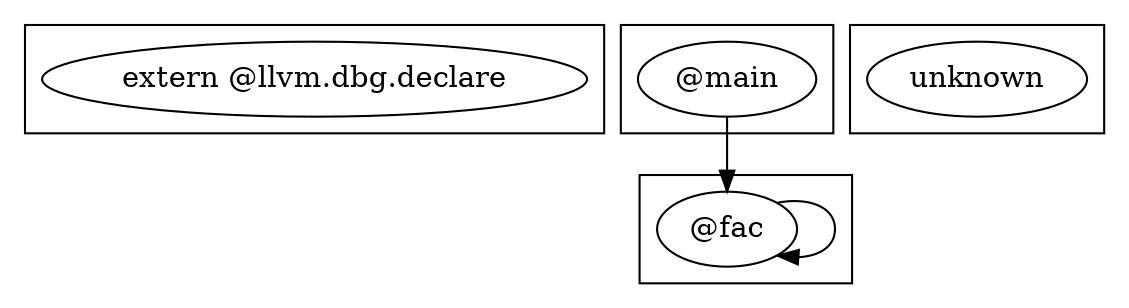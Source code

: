 digraph {
    subgraph cluster_0 {
        52 [label="extern @llvm.dbg.declare"];
    }
    subgraph cluster_1 {
        23 [label="@main"];
    }
    subgraph cluster_2 {
        1 [label="@fac"];
    }
    subgraph cluster_3 {
        -100 [label=unknown];
    }
    1 -> 1 [label=""];
    23 -> 1 [label=""];
}